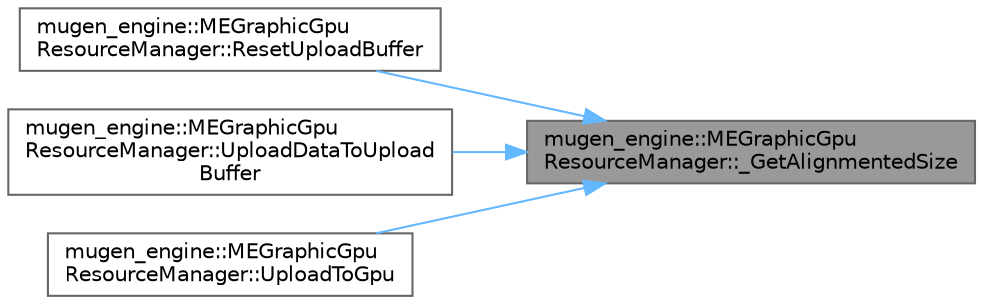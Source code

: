 digraph "mugen_engine::MEGraphicGpuResourceManager::_GetAlignmentedSize"
{
 // LATEX_PDF_SIZE
  bgcolor="transparent";
  edge [fontname=Helvetica,fontsize=10,labelfontname=Helvetica,labelfontsize=10];
  node [fontname=Helvetica,fontsize=10,shape=box,height=0.2,width=0.4];
  rankdir="RL";
  Node1 [id="Node000001",label="mugen_engine::MEGraphicGpu\lResourceManager::_GetAlignmentedSize",height=0.2,width=0.4,color="gray40", fillcolor="grey60", style="filled", fontcolor="black",tooltip="アライメントサイズを取得"];
  Node1 -> Node2 [id="edge4_Node000001_Node000002",dir="back",color="steelblue1",style="solid",tooltip=" "];
  Node2 [id="Node000002",label="mugen_engine::MEGraphicGpu\lResourceManager::ResetUploadBuffer",height=0.2,width=0.4,color="grey40", fillcolor="white", style="filled",URL="$classmugen__engine_1_1_m_e_graphic_gpu_resource_manager.html#a71d9e52f9453da796cb23ccc2ae189e9",tooltip="アップロード用のバッファを再設定する"];
  Node1 -> Node3 [id="edge5_Node000001_Node000003",dir="back",color="steelblue1",style="solid",tooltip=" "];
  Node3 [id="Node000003",label="mugen_engine::MEGraphicGpu\lResourceManager::UploadDataToUpload\lBuffer",height=0.2,width=0.4,color="grey40", fillcolor="white", style="filled",URL="$classmugen__engine_1_1_m_e_graphic_gpu_resource_manager.html#a7d09566d5916d12d2470b3ca585ff848",tooltip="アップロード用のバッファにデータを流し込む"];
  Node1 -> Node4 [id="edge6_Node000001_Node000004",dir="back",color="steelblue1",style="solid",tooltip=" "];
  Node4 [id="Node000004",label="mugen_engine::MEGraphicGpu\lResourceManager::UploadToGpu",height=0.2,width=0.4,color="grey40", fillcolor="white", style="filled",URL="$classmugen__engine_1_1_m_e_graphic_gpu_resource_manager.html#a8d18cb7b6d3c75bdf658a90899a36514",tooltip="GPUにテクスチャデータをアップロードする"];
}
